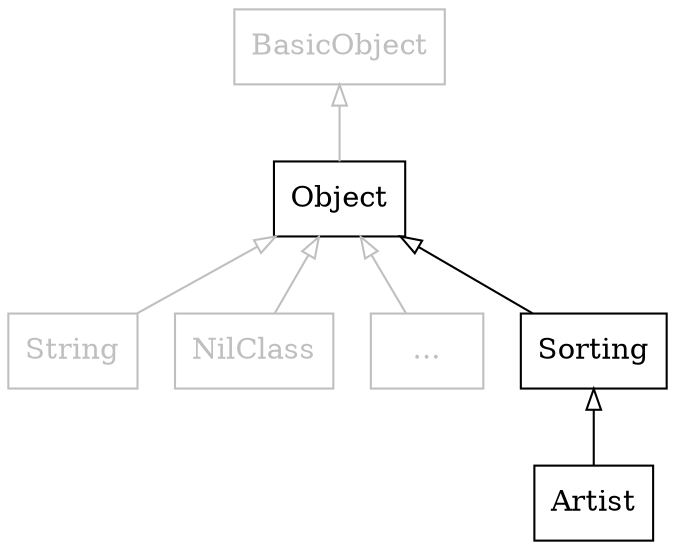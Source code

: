 digraph hierarchy {
  node [shape=record,fillcolor=white,color=gray75,fontcolor=gray75];
  edge [dir=back, arrowtail=empty,color=gray75];
  
  basic  [label="BasicObject"];
  object [label="Object", fillcolor=gray95,color=black,fontcolor=black];
  string [label="String"];
  nil    [label="NilClass"];
  other  [label="..."];

  basic  -> object [color=gray75];
  object -> string;
  object -> other;
  object -> nil;

  node [shape=record,fillcolor=gray95,color=black,fontcolor=black];
  edge [dir=back, arrowtail=empty,color=black];

  artist [label="Artist"];
  sorting [label="Sorting"];
  object -> sorting -> artist;
}
